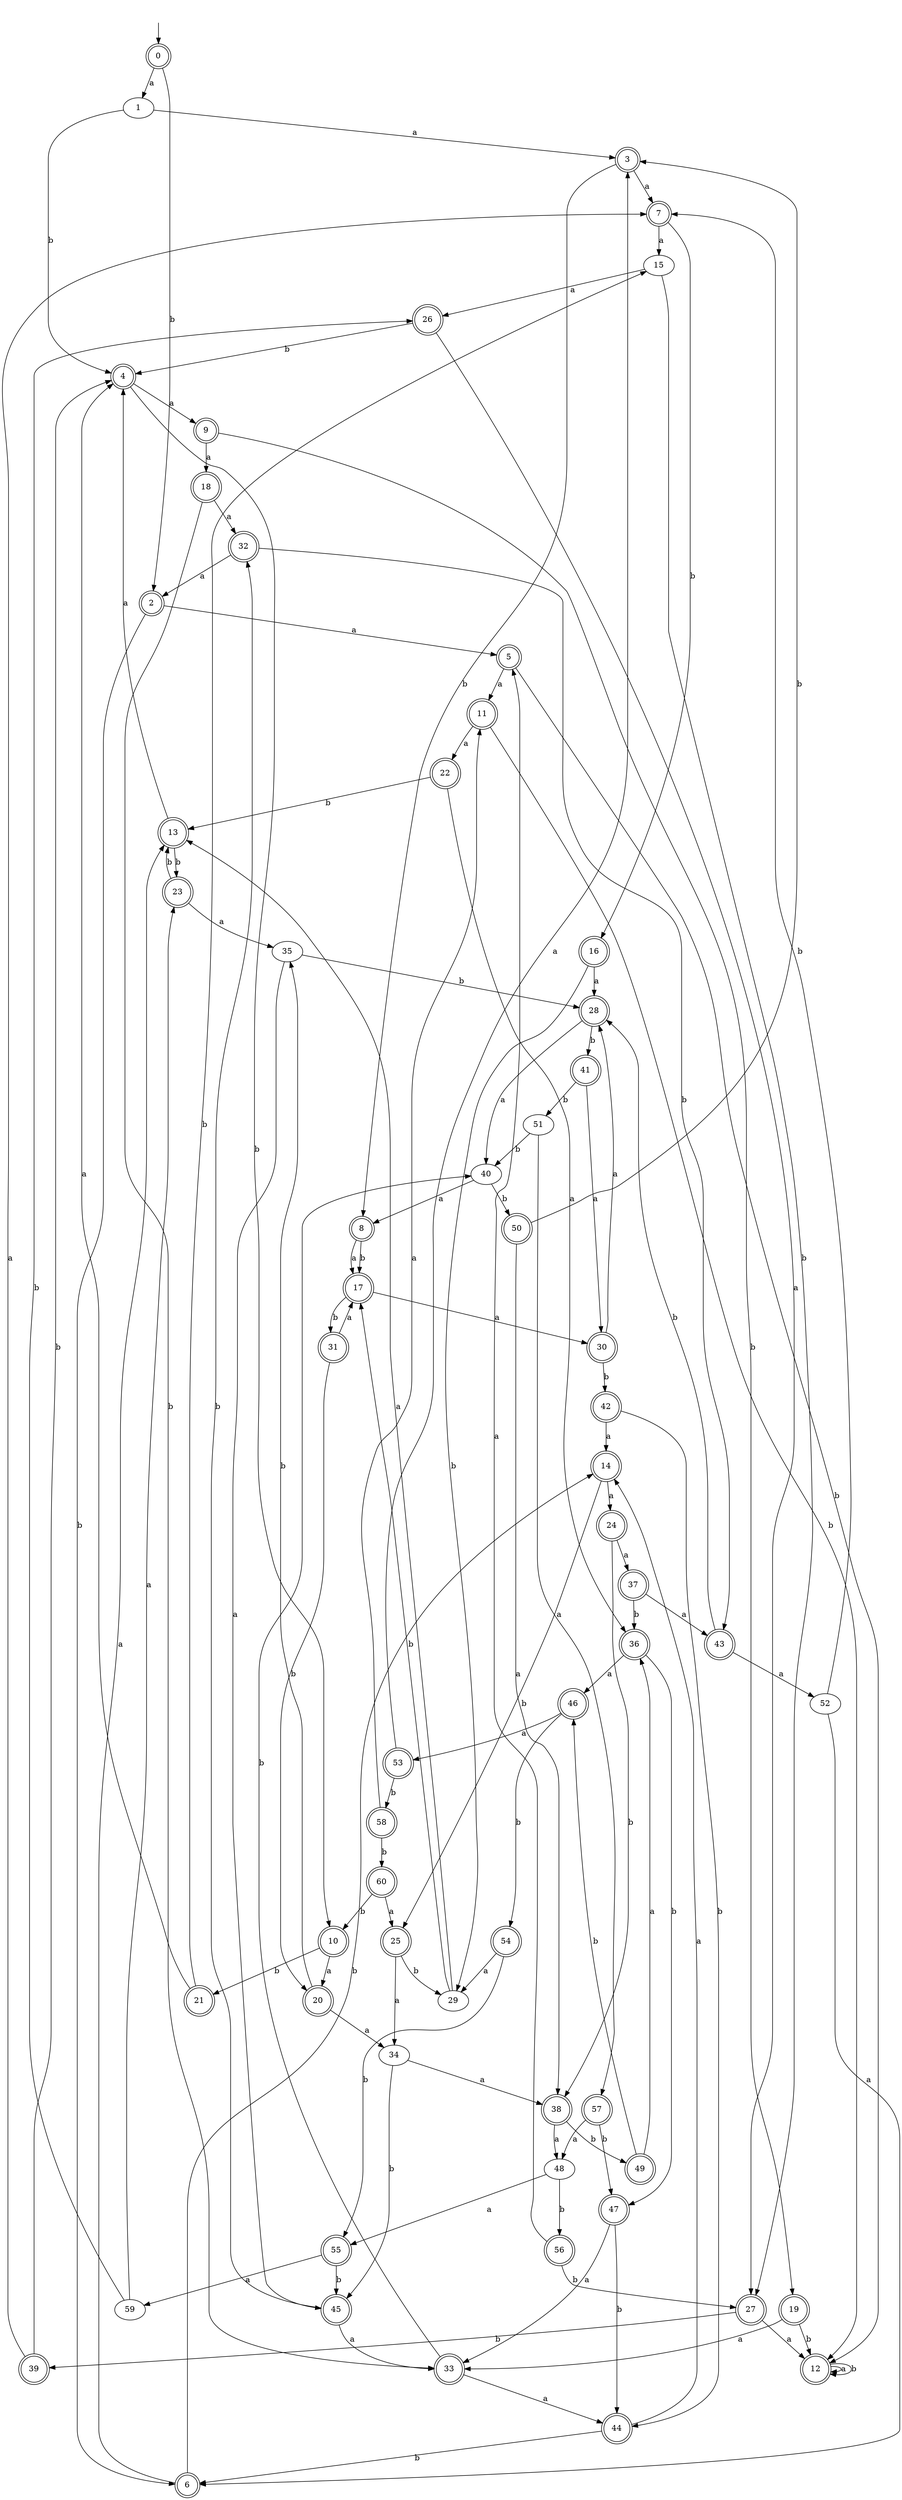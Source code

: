 digraph RandomDFA {
  __start0 [label="", shape=none];
  __start0 -> 0 [label=""];
  0 [shape=circle] [shape=doublecircle]
  0 -> 1 [label="a"]
  0 -> 2 [label="b"]
  1
  1 -> 3 [label="a"]
  1 -> 4 [label="b"]
  2 [shape=doublecircle]
  2 -> 5 [label="a"]
  2 -> 6 [label="b"]
  3 [shape=doublecircle]
  3 -> 7 [label="a"]
  3 -> 8 [label="b"]
  4 [shape=doublecircle]
  4 -> 9 [label="a"]
  4 -> 10 [label="b"]
  5 [shape=doublecircle]
  5 -> 11 [label="a"]
  5 -> 12 [label="b"]
  6 [shape=doublecircle]
  6 -> 13 [label="a"]
  6 -> 14 [label="b"]
  7 [shape=doublecircle]
  7 -> 15 [label="a"]
  7 -> 16 [label="b"]
  8 [shape=doublecircle]
  8 -> 17 [label="a"]
  8 -> 17 [label="b"]
  9 [shape=doublecircle]
  9 -> 18 [label="a"]
  9 -> 19 [label="b"]
  10 [shape=doublecircle]
  10 -> 20 [label="a"]
  10 -> 21 [label="b"]
  11 [shape=doublecircle]
  11 -> 22 [label="a"]
  11 -> 12 [label="b"]
  12 [shape=doublecircle]
  12 -> 12 [label="a"]
  12 -> 12 [label="b"]
  13 [shape=doublecircle]
  13 -> 4 [label="a"]
  13 -> 23 [label="b"]
  14 [shape=doublecircle]
  14 -> 24 [label="a"]
  14 -> 25 [label="b"]
  15
  15 -> 26 [label="a"]
  15 -> 27 [label="b"]
  16 [shape=doublecircle]
  16 -> 28 [label="a"]
  16 -> 29 [label="b"]
  17 [shape=doublecircle]
  17 -> 30 [label="a"]
  17 -> 31 [label="b"]
  18 [shape=doublecircle]
  18 -> 32 [label="a"]
  18 -> 33 [label="b"]
  19 [shape=doublecircle]
  19 -> 33 [label="a"]
  19 -> 12 [label="b"]
  20 [shape=doublecircle]
  20 -> 34 [label="a"]
  20 -> 35 [label="b"]
  21 [shape=doublecircle]
  21 -> 4 [label="a"]
  21 -> 15 [label="b"]
  22 [shape=doublecircle]
  22 -> 36 [label="a"]
  22 -> 13 [label="b"]
  23 [shape=doublecircle]
  23 -> 35 [label="a"]
  23 -> 13 [label="b"]
  24 [shape=doublecircle]
  24 -> 37 [label="a"]
  24 -> 38 [label="b"]
  25 [shape=doublecircle]
  25 -> 34 [label="a"]
  25 -> 29 [label="b"]
  26 [shape=doublecircle]
  26 -> 27 [label="a"]
  26 -> 4 [label="b"]
  27 [shape=doublecircle]
  27 -> 12 [label="a"]
  27 -> 39 [label="b"]
  28 [shape=doublecircle]
  28 -> 40 [label="a"]
  28 -> 41 [label="b"]
  29
  29 -> 13 [label="a"]
  29 -> 17 [label="b"]
  30 [shape=doublecircle]
  30 -> 28 [label="a"]
  30 -> 42 [label="b"]
  31 [shape=doublecircle]
  31 -> 17 [label="a"]
  31 -> 20 [label="b"]
  32 [shape=doublecircle]
  32 -> 2 [label="a"]
  32 -> 43 [label="b"]
  33 [shape=doublecircle]
  33 -> 44 [label="a"]
  33 -> 40 [label="b"]
  34
  34 -> 38 [label="a"]
  34 -> 45 [label="b"]
  35
  35 -> 45 [label="a"]
  35 -> 28 [label="b"]
  36 [shape=doublecircle]
  36 -> 46 [label="a"]
  36 -> 47 [label="b"]
  37 [shape=doublecircle]
  37 -> 43 [label="a"]
  37 -> 36 [label="b"]
  38 [shape=doublecircle]
  38 -> 48 [label="a"]
  38 -> 49 [label="b"]
  39 [shape=doublecircle]
  39 -> 7 [label="a"]
  39 -> 4 [label="b"]
  40
  40 -> 8 [label="a"]
  40 -> 50 [label="b"]
  41 [shape=doublecircle]
  41 -> 30 [label="a"]
  41 -> 51 [label="b"]
  42 [shape=doublecircle]
  42 -> 14 [label="a"]
  42 -> 44 [label="b"]
  43 [shape=doublecircle]
  43 -> 52 [label="a"]
  43 -> 28 [label="b"]
  44 [shape=doublecircle]
  44 -> 14 [label="a"]
  44 -> 6 [label="b"]
  45 [shape=doublecircle]
  45 -> 33 [label="a"]
  45 -> 32 [label="b"]
  46 [shape=doublecircle]
  46 -> 53 [label="a"]
  46 -> 54 [label="b"]
  47 [shape=doublecircle]
  47 -> 33 [label="a"]
  47 -> 44 [label="b"]
  48
  48 -> 55 [label="a"]
  48 -> 56 [label="b"]
  49 [shape=doublecircle]
  49 -> 36 [label="a"]
  49 -> 46 [label="b"]
  50 [shape=doublecircle]
  50 -> 38 [label="a"]
  50 -> 3 [label="b"]
  51
  51 -> 57 [label="a"]
  51 -> 40 [label="b"]
  52
  52 -> 6 [label="a"]
  52 -> 7 [label="b"]
  53 [shape=doublecircle]
  53 -> 3 [label="a"]
  53 -> 58 [label="b"]
  54 [shape=doublecircle]
  54 -> 29 [label="a"]
  54 -> 55 [label="b"]
  55 [shape=doublecircle]
  55 -> 59 [label="a"]
  55 -> 45 [label="b"]
  56 [shape=doublecircle]
  56 -> 5 [label="a"]
  56 -> 27 [label="b"]
  57 [shape=doublecircle]
  57 -> 48 [label="a"]
  57 -> 47 [label="b"]
  58 [shape=doublecircle]
  58 -> 11 [label="a"]
  58 -> 60 [label="b"]
  59
  59 -> 23 [label="a"]
  59 -> 26 [label="b"]
  60 [shape=doublecircle]
  60 -> 25 [label="a"]
  60 -> 10 [label="b"]
}

